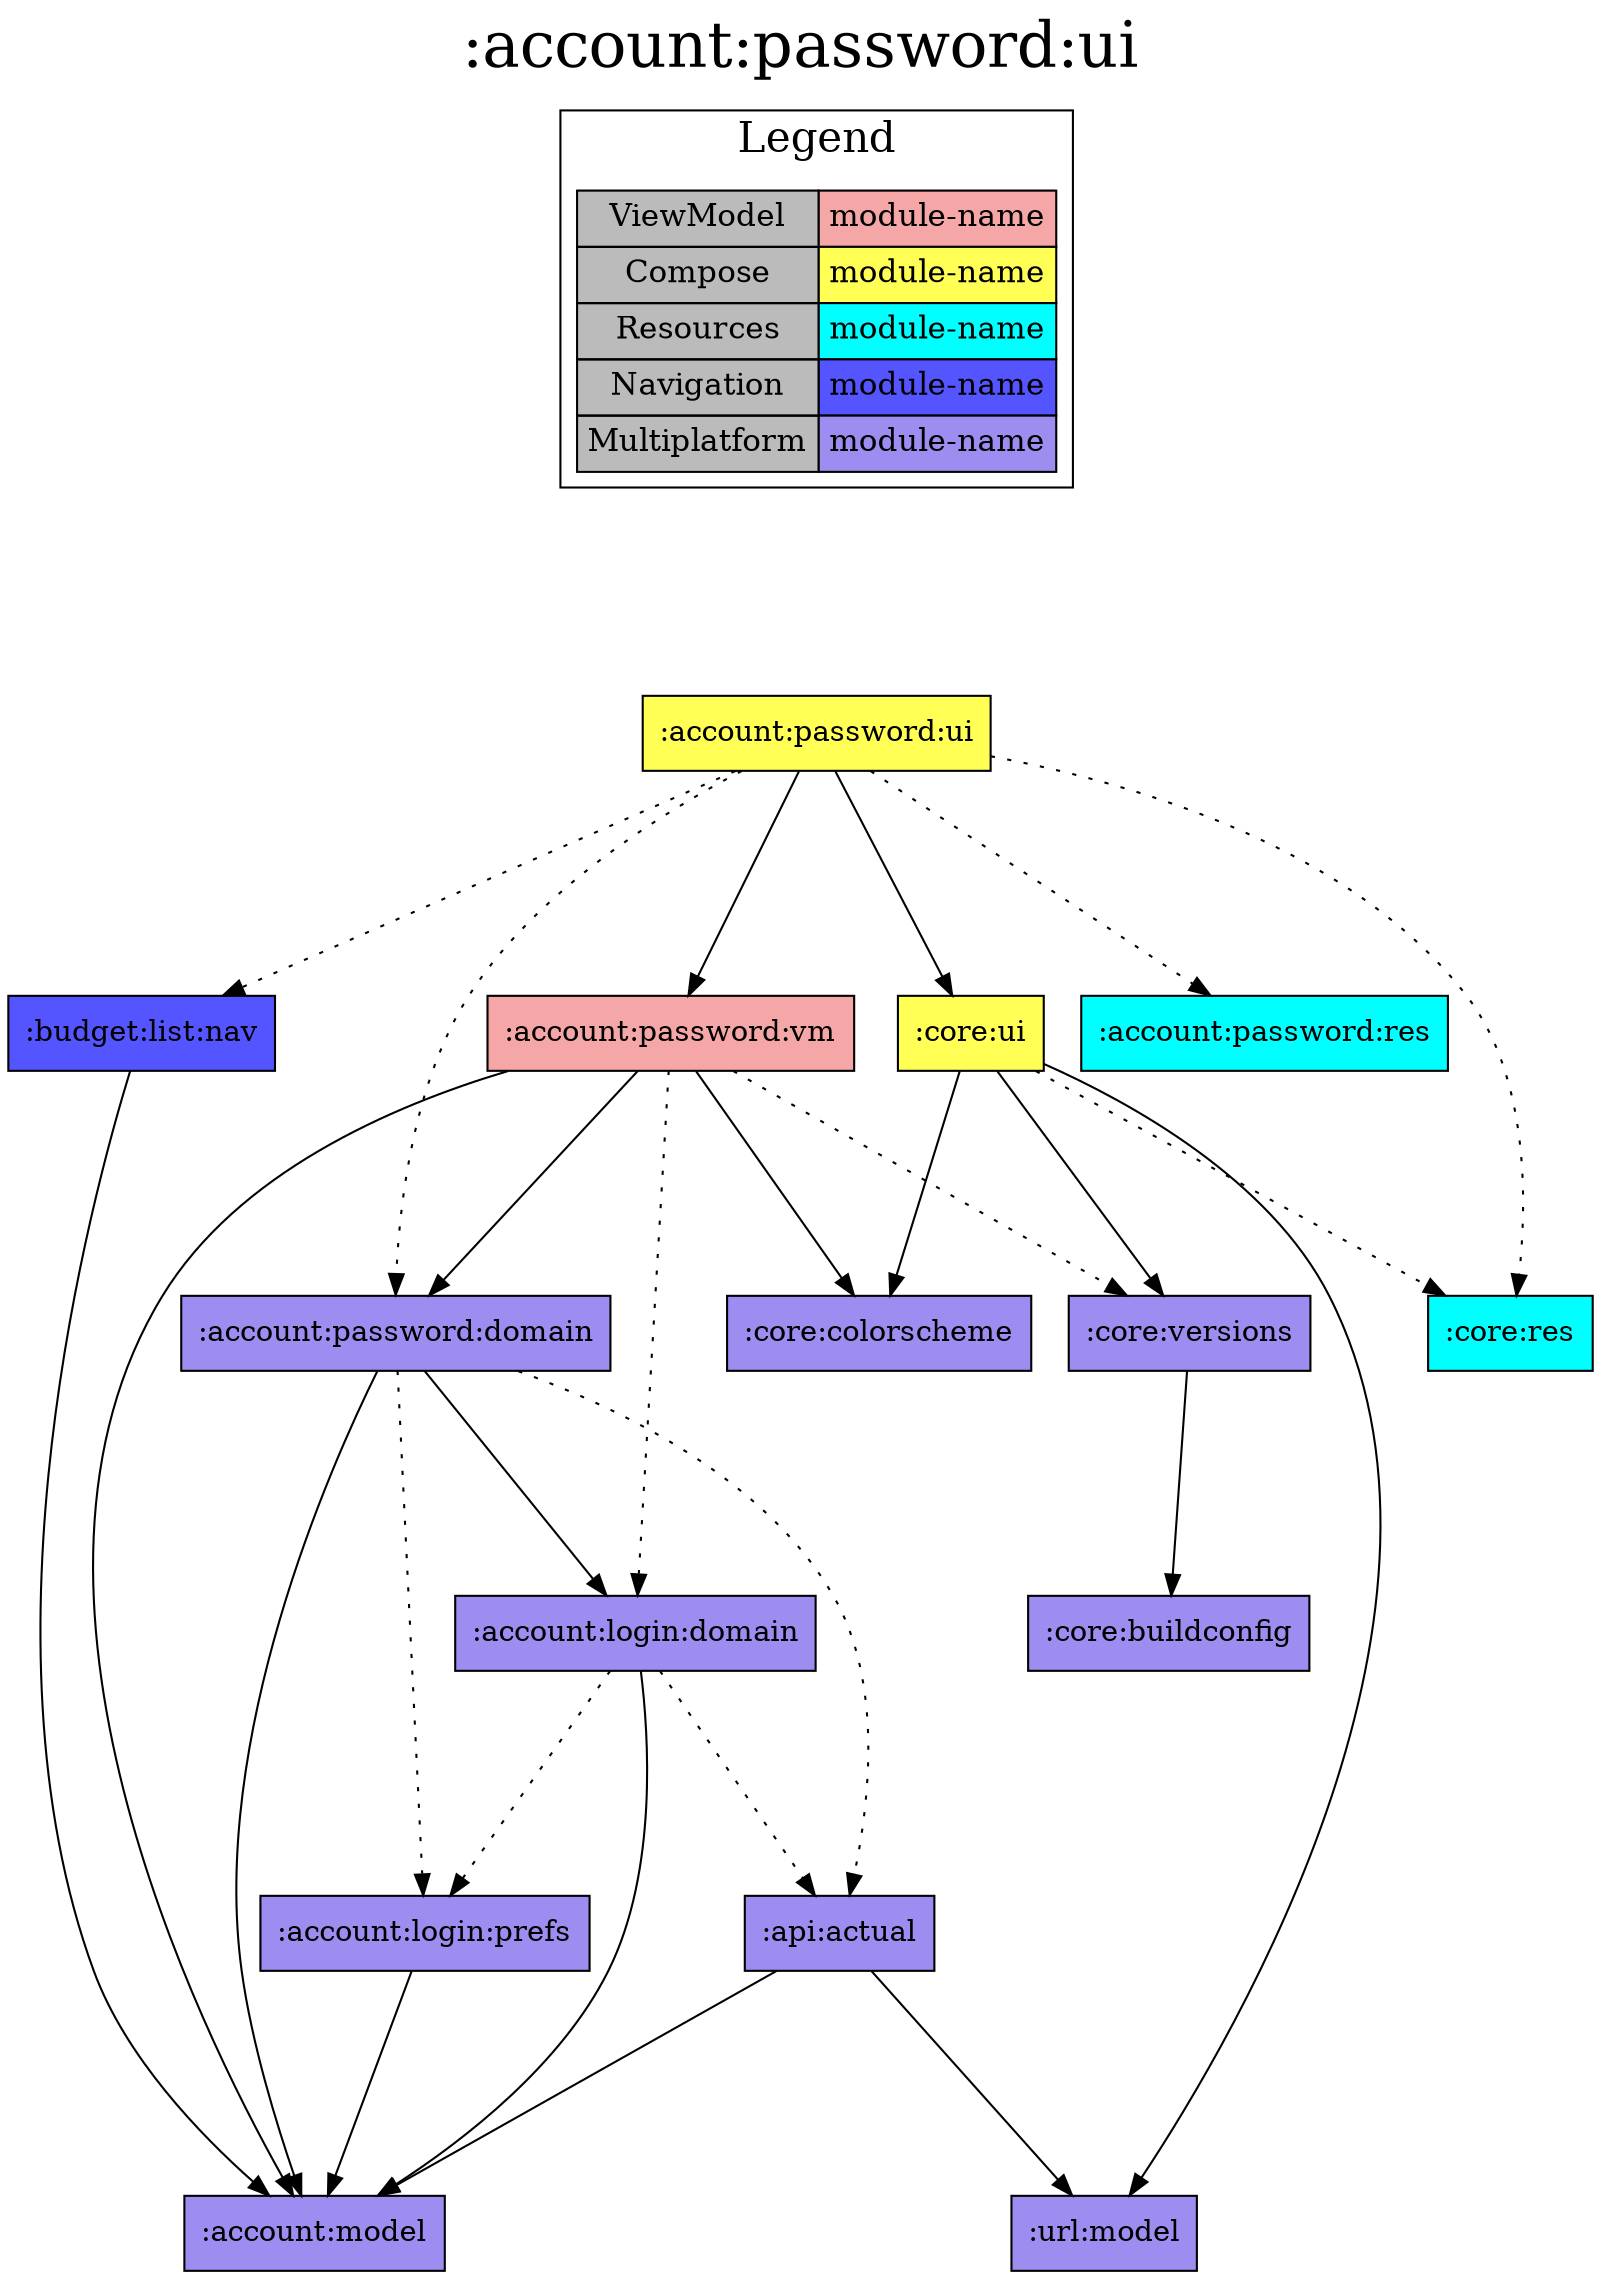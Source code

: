 digraph {
edge ["dir"="forward"]
graph ["dpi"="100","label"=":account:password:ui","labelloc"="t","fontsize"="30","ranksep"="1.5","rankdir"="TB"]
node ["style"="filled"]
":account:login:domain" ["fillcolor"="#9D8DF1","shape"="box"]
":account:login:prefs" ["fillcolor"="#9D8DF1","shape"="box"]
":account:model" ["fillcolor"="#9D8DF1","shape"="box"]
":account:password:domain" ["fillcolor"="#9D8DF1","shape"="box"]
":account:password:res" ["fillcolor"="#00FFFF","shape"="box"]
":account:password:ui" ["fillcolor"="#FFFF55","shape"="box"]
":account:password:vm" ["fillcolor"="#F5A6A6","shape"="box"]
":api:actual" ["fillcolor"="#9D8DF1","shape"="box"]
":budget:list:nav" ["fillcolor"="#5555FF","shape"="box"]
":core:buildconfig" ["fillcolor"="#9D8DF1","shape"="box"]
":core:colorscheme" ["fillcolor"="#9D8DF1","shape"="box"]
":core:res" ["fillcolor"="#00FFFF","shape"="box"]
":core:ui" ["fillcolor"="#FFFF55","shape"="box"]
":core:versions" ["fillcolor"="#9D8DF1","shape"="box"]
":url:model" ["fillcolor"="#9D8DF1","shape"="box"]
{
edge ["dir"="none"]
graph ["rank"="same"]
}
":account:login:domain" -> ":account:login:prefs" ["style"="dotted"]
":account:login:domain" -> ":account:model"
":account:login:domain" -> ":api:actual" ["style"="dotted"]
":account:login:prefs" -> ":account:model"
":account:password:domain" -> ":account:login:domain"
":account:password:domain" -> ":account:login:prefs" ["style"="dotted"]
":account:password:domain" -> ":account:model"
":account:password:domain" -> ":api:actual" ["style"="dotted"]
":account:password:ui" -> ":account:password:domain" ["style"="dotted"]
":account:password:ui" -> ":account:password:res" ["style"="dotted"]
":account:password:ui" -> ":account:password:vm"
":account:password:ui" -> ":budget:list:nav" ["style"="dotted"]
":account:password:ui" -> ":core:res" ["style"="dotted"]
":account:password:ui" -> ":core:ui"
":account:password:vm" -> ":account:login:domain" ["style"="dotted"]
":account:password:vm" -> ":account:model"
":account:password:vm" -> ":account:password:domain"
":account:password:vm" -> ":core:colorscheme"
":account:password:vm" -> ":core:versions" ["style"="dotted"]
":api:actual" -> ":account:model"
":api:actual" -> ":url:model"
":budget:list:nav" -> ":account:model"
":core:ui" -> ":core:colorscheme"
":core:ui" -> ":core:res" ["style"="dotted"]
":core:ui" -> ":core:versions"
":core:ui" -> ":url:model"
":core:versions" -> ":core:buildconfig"
subgraph "cluster_legend" {
edge ["dir"="none"]
graph ["label"="Legend","fontsize"="20"]
"Legend" ["style"="filled","fillcolor"="#bbbbbb","shape"="none","margin"="0","fontsize"="15","label"=<
<TABLE BORDER="0" CELLBORDER="1" CELLSPACING="0" CELLPADDING="4">
<TR><TD>ViewModel</TD><TD BGCOLOR="#F5A6A6">module-name</TD></TR>
<TR><TD>Compose</TD><TD BGCOLOR="#FFFF55">module-name</TD></TR>
<TR><TD>Resources</TD><TD BGCOLOR="#00FFFF">module-name</TD></TR>
<TR><TD>Navigation</TD><TD BGCOLOR="#5555FF">module-name</TD></TR>
<TR><TD>Multiplatform</TD><TD BGCOLOR="#9D8DF1">module-name</TD></TR>
</TABLE>
>]
} -> ":account:password:ui" ["style"="invis"]
}
